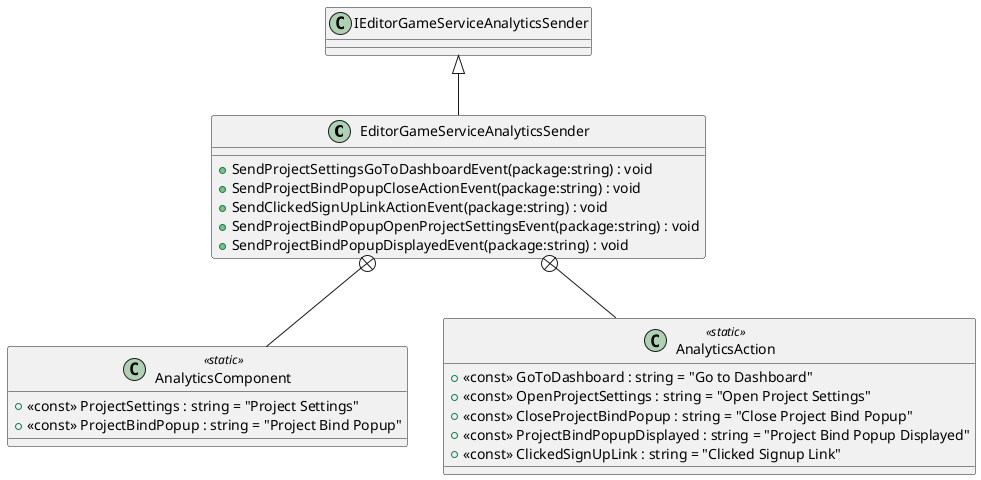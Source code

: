 @startuml
class EditorGameServiceAnalyticsSender {
    + SendProjectSettingsGoToDashboardEvent(package:string) : void
    + SendProjectBindPopupCloseActionEvent(package:string) : void
    + SendClickedSignUpLinkActionEvent(package:string) : void
    + SendProjectBindPopupOpenProjectSettingsEvent(package:string) : void
    + SendProjectBindPopupDisplayedEvent(package:string) : void
}
class AnalyticsComponent <<static>> {
    + <<const>> ProjectSettings : string = "Project Settings"
    + <<const>> ProjectBindPopup : string = "Project Bind Popup"
}
class AnalyticsAction <<static>> {
    + <<const>> GoToDashboard : string = "Go to Dashboard"
    + <<const>> OpenProjectSettings : string = "Open Project Settings"
    + <<const>> CloseProjectBindPopup : string = "Close Project Bind Popup"
    + <<const>> ProjectBindPopupDisplayed : string = "Project Bind Popup Displayed"
    + <<const>> ClickedSignUpLink : string = "Clicked Signup Link"
}
IEditorGameServiceAnalyticsSender <|-- EditorGameServiceAnalyticsSender
EditorGameServiceAnalyticsSender +-- AnalyticsComponent
EditorGameServiceAnalyticsSender +-- AnalyticsAction
@enduml
